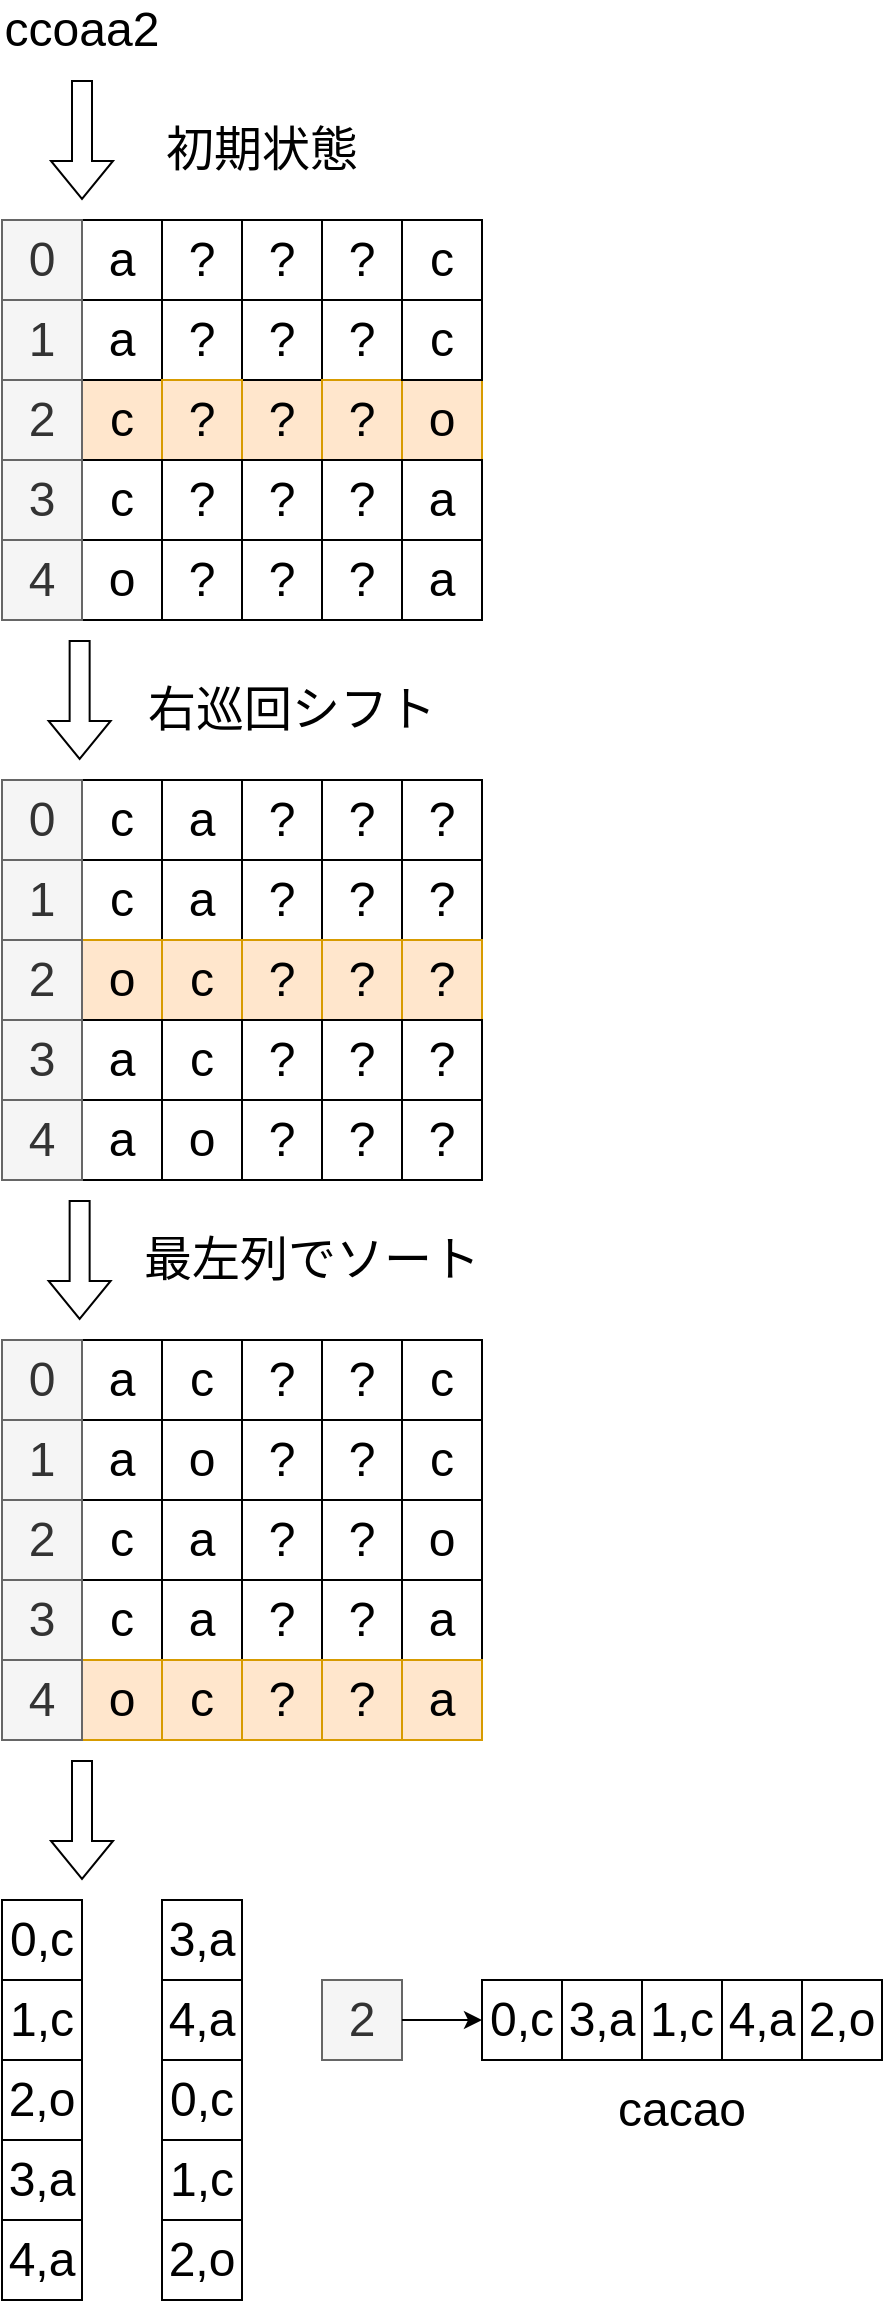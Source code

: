 <mxfile version="25.0.2">
  <diagram name="ページ1" id="dZ3fFlYgB2ZhXWRh9Qtb">
    <mxGraphModel dx="1287" dy="814" grid="1" gridSize="10" guides="1" tooltips="1" connect="1" arrows="1" fold="1" page="1" pageScale="1" pageWidth="827" pageHeight="1169" math="0" shadow="0">
      <root>
        <mxCell id="0" />
        <mxCell id="1" parent="0" />
        <mxCell id="LFzXlZUx21gIoPj43R4C-36" value="c" style="rounded=0;whiteSpace=wrap;html=1;fontSize=24;" vertex="1" parent="1">
          <mxGeometry x="160" y="400" width="40" height="40" as="geometry" />
        </mxCell>
        <mxCell id="LFzXlZUx21gIoPj43R4C-37" value="a" style="rounded=0;whiteSpace=wrap;html=1;fontSize=24;" vertex="1" parent="1">
          <mxGeometry x="200" y="400" width="40" height="40" as="geometry" />
        </mxCell>
        <mxCell id="LFzXlZUx21gIoPj43R4C-38" value="?" style="rounded=0;whiteSpace=wrap;html=1;fontSize=24;" vertex="1" parent="1">
          <mxGeometry x="280" y="400" width="40" height="40" as="geometry" />
        </mxCell>
        <mxCell id="LFzXlZUx21gIoPj43R4C-39" value="?" style="rounded=0;whiteSpace=wrap;html=1;fontSize=24;" vertex="1" parent="1">
          <mxGeometry x="240" y="400" width="40" height="40" as="geometry" />
        </mxCell>
        <mxCell id="LFzXlZUx21gIoPj43R4C-40" value="?" style="rounded=0;whiteSpace=wrap;html=1;fontSize=24;" vertex="1" parent="1">
          <mxGeometry x="320" y="400" width="40" height="40" as="geometry" />
        </mxCell>
        <mxCell id="LFzXlZUx21gIoPj43R4C-41" value="a" style="rounded=0;whiteSpace=wrap;html=1;fontSize=24;" vertex="1" parent="1">
          <mxGeometry x="200" y="440" width="40" height="40" as="geometry" />
        </mxCell>
        <mxCell id="LFzXlZUx21gIoPj43R4C-42" value="?" style="rounded=0;whiteSpace=wrap;html=1;fontSize=24;" vertex="1" parent="1">
          <mxGeometry x="240" y="440" width="40" height="40" as="geometry" />
        </mxCell>
        <mxCell id="LFzXlZUx21gIoPj43R4C-43" value="?" style="rounded=0;whiteSpace=wrap;html=1;fontSize=24;" vertex="1" parent="1">
          <mxGeometry x="320" y="440" width="40" height="40" as="geometry" />
        </mxCell>
        <mxCell id="LFzXlZUx21gIoPj43R4C-44" value="?" style="rounded=0;whiteSpace=wrap;html=1;fontSize=24;" vertex="1" parent="1">
          <mxGeometry x="280" y="440" width="40" height="40" as="geometry" />
        </mxCell>
        <mxCell id="LFzXlZUx21gIoPj43R4C-45" value="c" style="rounded=0;whiteSpace=wrap;html=1;fontSize=24;" vertex="1" parent="1">
          <mxGeometry x="160" y="440" width="40" height="40" as="geometry" />
        </mxCell>
        <mxCell id="LFzXlZUx21gIoPj43R4C-46" value="?" style="rounded=0;whiteSpace=wrap;html=1;fontSize=24;fillColor=#ffe6cc;strokeColor=#d79b00;" vertex="1" parent="1">
          <mxGeometry x="240" y="480" width="40" height="40" as="geometry" />
        </mxCell>
        <mxCell id="LFzXlZUx21gIoPj43R4C-47" value="?" style="rounded=0;whiteSpace=wrap;html=1;fontSize=24;fillColor=#ffe6cc;strokeColor=#d79b00;" vertex="1" parent="1">
          <mxGeometry x="280" y="480" width="40" height="40" as="geometry" />
        </mxCell>
        <mxCell id="LFzXlZUx21gIoPj43R4C-48" value="o" style="rounded=0;whiteSpace=wrap;html=1;fontSize=24;fillColor=#ffe6cc;strokeColor=#d79b00;" vertex="1" parent="1">
          <mxGeometry x="160" y="480" width="40" height="40" as="geometry" />
        </mxCell>
        <mxCell id="LFzXlZUx21gIoPj43R4C-49" value="?" style="rounded=0;whiteSpace=wrap;html=1;fontSize=24;fillColor=#ffe6cc;strokeColor=#d79b00;" vertex="1" parent="1">
          <mxGeometry x="320" y="480" width="40" height="40" as="geometry" />
        </mxCell>
        <mxCell id="LFzXlZUx21gIoPj43R4C-50" value="c" style="rounded=0;whiteSpace=wrap;html=1;fontSize=24;fillColor=#ffe6cc;strokeColor=#d79b00;" vertex="1" parent="1">
          <mxGeometry x="200" y="480" width="40" height="40" as="geometry" />
        </mxCell>
        <mxCell id="LFzXlZUx21gIoPj43R4C-51" value="?" style="rounded=0;whiteSpace=wrap;html=1;fontSize=24;" vertex="1" parent="1">
          <mxGeometry x="280" y="520" width="40" height="40" as="geometry" />
        </mxCell>
        <mxCell id="LFzXlZUx21gIoPj43R4C-52" value="?" style="rounded=0;whiteSpace=wrap;html=1;fontSize=24;" vertex="1" parent="1">
          <mxGeometry x="320" y="520" width="40" height="40" as="geometry" />
        </mxCell>
        <mxCell id="LFzXlZUx21gIoPj43R4C-53" value="c" style="rounded=0;whiteSpace=wrap;html=1;fontSize=24;" vertex="1" parent="1">
          <mxGeometry x="200" y="520" width="40" height="40" as="geometry" />
        </mxCell>
        <mxCell id="LFzXlZUx21gIoPj43R4C-54" value="a" style="rounded=0;whiteSpace=wrap;html=1;fontSize=24;" vertex="1" parent="1">
          <mxGeometry x="160" y="520" width="40" height="40" as="geometry" />
        </mxCell>
        <mxCell id="LFzXlZUx21gIoPj43R4C-55" value="?" style="rounded=0;whiteSpace=wrap;html=1;fontSize=24;" vertex="1" parent="1">
          <mxGeometry x="240" y="520" width="40" height="40" as="geometry" />
        </mxCell>
        <mxCell id="LFzXlZUx21gIoPj43R4C-56" value="?" style="rounded=0;whiteSpace=wrap;html=1;fontSize=24;" vertex="1" parent="1">
          <mxGeometry x="320" y="560" width="40" height="40" as="geometry" />
        </mxCell>
        <mxCell id="LFzXlZUx21gIoPj43R4C-57" value="a" style="rounded=0;whiteSpace=wrap;html=1;fontSize=24;" vertex="1" parent="1">
          <mxGeometry x="160" y="560" width="40" height="40" as="geometry" />
        </mxCell>
        <mxCell id="LFzXlZUx21gIoPj43R4C-58" value="?" style="rounded=0;whiteSpace=wrap;html=1;fontSize=24;" vertex="1" parent="1">
          <mxGeometry x="240" y="560" width="40" height="40" as="geometry" />
        </mxCell>
        <mxCell id="LFzXlZUx21gIoPj43R4C-59" value="o" style="rounded=0;whiteSpace=wrap;html=1;fontSize=24;" vertex="1" parent="1">
          <mxGeometry x="200" y="560" width="40" height="40" as="geometry" />
        </mxCell>
        <mxCell id="LFzXlZUx21gIoPj43R4C-60" value="?" style="rounded=0;whiteSpace=wrap;html=1;fontSize=24;" vertex="1" parent="1">
          <mxGeometry x="280" y="560" width="40" height="40" as="geometry" />
        </mxCell>
        <mxCell id="LFzXlZUx21gIoPj43R4C-66" value="0" style="rounded=0;whiteSpace=wrap;html=1;fontSize=24;fillColor=#f5f5f5;fontColor=#333333;strokeColor=#666666;" vertex="1" parent="1">
          <mxGeometry x="120" y="400" width="40" height="40" as="geometry" />
        </mxCell>
        <mxCell id="LFzXlZUx21gIoPj43R4C-67" value="1" style="rounded=0;whiteSpace=wrap;html=1;fontSize=24;fillColor=#f5f5f5;fontColor=#333333;strokeColor=#666666;" vertex="1" parent="1">
          <mxGeometry x="120" y="440" width="40" height="40" as="geometry" />
        </mxCell>
        <mxCell id="LFzXlZUx21gIoPj43R4C-68" value="2" style="rounded=0;whiteSpace=wrap;html=1;fontSize=24;fillColor=#f5f5f5;fontColor=#333333;strokeColor=#666666;" vertex="1" parent="1">
          <mxGeometry x="120" y="480" width="40" height="40" as="geometry" />
        </mxCell>
        <mxCell id="LFzXlZUx21gIoPj43R4C-69" value="3" style="rounded=0;whiteSpace=wrap;html=1;fontSize=24;fillColor=#f5f5f5;fontColor=#333333;strokeColor=#666666;" vertex="1" parent="1">
          <mxGeometry x="120" y="520" width="40" height="40" as="geometry" />
        </mxCell>
        <mxCell id="LFzXlZUx21gIoPj43R4C-70" value="4" style="rounded=0;whiteSpace=wrap;html=1;fontSize=24;fillColor=#f5f5f5;fontColor=#333333;strokeColor=#666666;" vertex="1" parent="1">
          <mxGeometry x="120" y="560" width="40" height="40" as="geometry" />
        </mxCell>
        <mxCell id="LFzXlZUx21gIoPj43R4C-71" value="cacao" style="text;html=1;align=center;verticalAlign=middle;whiteSpace=wrap;rounded=0;fontSize=24;" vertex="1" parent="1">
          <mxGeometry x="420" y="1050" width="80" height="30" as="geometry" />
        </mxCell>
        <mxCell id="LFzXlZUx21gIoPj43R4C-72" value="" style="shape=flexArrow;endArrow=classic;html=1;rounded=0;" edge="1" parent="1">
          <mxGeometry width="50" height="50" relative="1" as="geometry">
            <mxPoint x="160" y="50" as="sourcePoint" />
            <mxPoint x="160" y="110" as="targetPoint" />
          </mxGeometry>
        </mxCell>
        <mxCell id="LFzXlZUx21gIoPj43R4C-74" value="右巡回シフト" style="text;html=1;align=center;verticalAlign=middle;whiteSpace=wrap;rounded=0;fontSize=24;" vertex="1" parent="1">
          <mxGeometry x="190" y="350" width="150" height="30" as="geometry" />
        </mxCell>
        <mxCell id="LFzXlZUx21gIoPj43R4C-76" value="" style="shape=flexArrow;endArrow=classic;html=1;rounded=0;" edge="1" parent="1">
          <mxGeometry width="50" height="50" relative="1" as="geometry">
            <mxPoint x="158.82" y="610" as="sourcePoint" />
            <mxPoint x="158.82" y="670" as="targetPoint" />
          </mxGeometry>
        </mxCell>
        <mxCell id="LFzXlZUx21gIoPj43R4C-78" value="最左列でソート" style="text;html=1;align=center;verticalAlign=middle;whiteSpace=wrap;rounded=0;fontSize=24;" vertex="1" parent="1">
          <mxGeometry x="190" y="625" width="170" height="30" as="geometry" />
        </mxCell>
        <mxCell id="LFzXlZUx21gIoPj43R4C-79" value="c" style="rounded=0;whiteSpace=wrap;html=1;fontSize=24;fillColor=#ffe6cc;strokeColor=#d79b00;" vertex="1" parent="1">
          <mxGeometry x="160" y="200" width="40" height="40" as="geometry" />
        </mxCell>
        <mxCell id="LFzXlZUx21gIoPj43R4C-80" value="a" style="rounded=0;whiteSpace=wrap;html=1;fontSize=24;" vertex="1" parent="1">
          <mxGeometry x="160" y="120" width="40" height="40" as="geometry" />
        </mxCell>
        <mxCell id="LFzXlZUx21gIoPj43R4C-81" value="?" style="rounded=0;whiteSpace=wrap;html=1;fontSize=24;" vertex="1" parent="1">
          <mxGeometry x="280" y="160" width="40" height="40" as="geometry" />
        </mxCell>
        <mxCell id="LFzXlZUx21gIoPj43R4C-82" value="?" style="rounded=0;whiteSpace=wrap;html=1;fontSize=24;fillColor=#ffe6cc;strokeColor=#d79b00;" vertex="1" parent="1">
          <mxGeometry x="240" y="200" width="40" height="40" as="geometry" />
        </mxCell>
        <mxCell id="LFzXlZUx21gIoPj43R4C-83" value="o" style="rounded=0;whiteSpace=wrap;html=1;fontSize=24;fillColor=#ffe6cc;strokeColor=#d79b00;" vertex="1" parent="1">
          <mxGeometry x="320" y="200" width="40" height="40" as="geometry" />
        </mxCell>
        <mxCell id="LFzXlZUx21gIoPj43R4C-84" value="?" style="rounded=0;whiteSpace=wrap;html=1;fontSize=24;" vertex="1" parent="1">
          <mxGeometry x="200" y="120" width="40" height="40" as="geometry" />
        </mxCell>
        <mxCell id="LFzXlZUx21gIoPj43R4C-85" value="?" style="rounded=0;whiteSpace=wrap;html=1;fontSize=24;" vertex="1" parent="1">
          <mxGeometry x="240" y="120" width="40" height="40" as="geometry" />
        </mxCell>
        <mxCell id="LFzXlZUx21gIoPj43R4C-86" value="a" style="rounded=0;whiteSpace=wrap;html=1;fontSize=24;" vertex="1" parent="1">
          <mxGeometry x="320" y="280" width="40" height="40" as="geometry" />
        </mxCell>
        <mxCell id="LFzXlZUx21gIoPj43R4C-87" value="?" style="rounded=0;whiteSpace=wrap;html=1;fontSize=24;" vertex="1" parent="1">
          <mxGeometry x="280" y="280" width="40" height="40" as="geometry" />
        </mxCell>
        <mxCell id="LFzXlZUx21gIoPj43R4C-88" value="o" style="rounded=0;whiteSpace=wrap;html=1;fontSize=24;" vertex="1" parent="1">
          <mxGeometry x="160" y="280" width="40" height="40" as="geometry" />
        </mxCell>
        <mxCell id="LFzXlZUx21gIoPj43R4C-89" value="?" style="rounded=0;whiteSpace=wrap;html=1;fontSize=24;" vertex="1" parent="1">
          <mxGeometry x="240" y="160" width="40" height="40" as="geometry" />
        </mxCell>
        <mxCell id="LFzXlZUx21gIoPj43R4C-90" value="?" style="rounded=0;whiteSpace=wrap;html=1;fontSize=24;fillColor=#ffe6cc;strokeColor=#d79b00;" vertex="1" parent="1">
          <mxGeometry x="280" y="200" width="40" height="40" as="geometry" />
        </mxCell>
        <mxCell id="LFzXlZUx21gIoPj43R4C-91" value="a" style="rounded=0;whiteSpace=wrap;html=1;fontSize=24;" vertex="1" parent="1">
          <mxGeometry x="160" y="160" width="40" height="40" as="geometry" />
        </mxCell>
        <mxCell id="LFzXlZUx21gIoPj43R4C-92" value="c" style="rounded=0;whiteSpace=wrap;html=1;fontSize=24;" vertex="1" parent="1">
          <mxGeometry x="320" y="120" width="40" height="40" as="geometry" />
        </mxCell>
        <mxCell id="LFzXlZUx21gIoPj43R4C-93" value="?" style="rounded=0;whiteSpace=wrap;html=1;fontSize=24;" vertex="1" parent="1">
          <mxGeometry x="200" y="160" width="40" height="40" as="geometry" />
        </mxCell>
        <mxCell id="LFzXlZUx21gIoPj43R4C-94" value="?" style="rounded=0;whiteSpace=wrap;html=1;fontSize=24;" vertex="1" parent="1">
          <mxGeometry x="280" y="240" width="40" height="40" as="geometry" />
        </mxCell>
        <mxCell id="LFzXlZUx21gIoPj43R4C-95" value="a" style="rounded=0;whiteSpace=wrap;html=1;fontSize=24;" vertex="1" parent="1">
          <mxGeometry x="320" y="240" width="40" height="40" as="geometry" />
        </mxCell>
        <mxCell id="LFzXlZUx21gIoPj43R4C-96" value="?" style="rounded=0;whiteSpace=wrap;html=1;fontSize=24;fillColor=#ffe6cc;strokeColor=#d79b00;" vertex="1" parent="1">
          <mxGeometry x="200" y="200" width="40" height="40" as="geometry" />
        </mxCell>
        <mxCell id="LFzXlZUx21gIoPj43R4C-97" value="c" style="rounded=0;whiteSpace=wrap;html=1;fontSize=24;" vertex="1" parent="1">
          <mxGeometry x="160" y="240" width="40" height="40" as="geometry" />
        </mxCell>
        <mxCell id="LFzXlZUx21gIoPj43R4C-98" value="?" style="rounded=0;whiteSpace=wrap;html=1;fontSize=24;" vertex="1" parent="1">
          <mxGeometry x="240" y="240" width="40" height="40" as="geometry" />
        </mxCell>
        <mxCell id="LFzXlZUx21gIoPj43R4C-99" value="c" style="rounded=0;whiteSpace=wrap;html=1;fontSize=24;" vertex="1" parent="1">
          <mxGeometry x="320" y="160" width="40" height="40" as="geometry" />
        </mxCell>
        <mxCell id="LFzXlZUx21gIoPj43R4C-100" value="?" style="rounded=0;whiteSpace=wrap;html=1;fontSize=24;" vertex="1" parent="1">
          <mxGeometry x="200" y="240" width="40" height="40" as="geometry" />
        </mxCell>
        <mxCell id="LFzXlZUx21gIoPj43R4C-101" value="?" style="rounded=0;whiteSpace=wrap;html=1;fontSize=24;" vertex="1" parent="1">
          <mxGeometry x="240" y="280" width="40" height="40" as="geometry" />
        </mxCell>
        <mxCell id="LFzXlZUx21gIoPj43R4C-102" value="?" style="rounded=0;whiteSpace=wrap;html=1;fontSize=24;" vertex="1" parent="1">
          <mxGeometry x="200" y="280" width="40" height="40" as="geometry" />
        </mxCell>
        <mxCell id="LFzXlZUx21gIoPj43R4C-103" value="?" style="rounded=0;whiteSpace=wrap;html=1;fontSize=24;" vertex="1" parent="1">
          <mxGeometry x="280" y="120" width="40" height="40" as="geometry" />
        </mxCell>
        <mxCell id="LFzXlZUx21gIoPj43R4C-104" value="0" style="rounded=0;whiteSpace=wrap;html=1;fontSize=24;fillColor=#f5f5f5;fontColor=#333333;strokeColor=#666666;" vertex="1" parent="1">
          <mxGeometry x="120" y="120" width="40" height="40" as="geometry" />
        </mxCell>
        <mxCell id="LFzXlZUx21gIoPj43R4C-105" value="1" style="rounded=0;whiteSpace=wrap;html=1;fontSize=24;fillColor=#f5f5f5;fontColor=#333333;strokeColor=#666666;" vertex="1" parent="1">
          <mxGeometry x="120" y="160" width="40" height="40" as="geometry" />
        </mxCell>
        <mxCell id="LFzXlZUx21gIoPj43R4C-106" value="2" style="rounded=0;whiteSpace=wrap;html=1;fontSize=24;fillColor=#f5f5f5;strokeColor=#666666;fontColor=#333333;" vertex="1" parent="1">
          <mxGeometry x="120" y="200" width="40" height="40" as="geometry" />
        </mxCell>
        <mxCell id="LFzXlZUx21gIoPj43R4C-107" value="3" style="rounded=0;whiteSpace=wrap;html=1;fontSize=24;fillColor=#f5f5f5;fontColor=#333333;strokeColor=#666666;" vertex="1" parent="1">
          <mxGeometry x="120" y="240" width="40" height="40" as="geometry" />
        </mxCell>
        <mxCell id="LFzXlZUx21gIoPj43R4C-108" value="4" style="rounded=0;whiteSpace=wrap;html=1;fontSize=24;fillColor=#f5f5f5;fontColor=#333333;strokeColor=#666666;" vertex="1" parent="1">
          <mxGeometry x="120" y="280" width="40" height="40" as="geometry" />
        </mxCell>
        <mxCell id="LFzXlZUx21gIoPj43R4C-109" value="" style="shape=flexArrow;endArrow=classic;html=1;rounded=0;" edge="1" parent="1">
          <mxGeometry width="50" height="50" relative="1" as="geometry">
            <mxPoint x="160" y="890" as="sourcePoint" />
            <mxPoint x="160" y="950" as="targetPoint" />
          </mxGeometry>
        </mxCell>
        <mxCell id="LFzXlZUx21gIoPj43R4C-112" value="ccoaa2" style="text;html=1;align=center;verticalAlign=middle;whiteSpace=wrap;rounded=0;fontSize=24;" vertex="1" parent="1">
          <mxGeometry x="120" y="10" width="80" height="30" as="geometry" />
        </mxCell>
        <mxCell id="LFzXlZUx21gIoPj43R4C-113" value="初期状態" style="text;html=1;align=center;verticalAlign=middle;whiteSpace=wrap;rounded=0;fontSize=24;" vertex="1" parent="1">
          <mxGeometry x="200" y="70" width="100" height="30" as="geometry" />
        </mxCell>
        <mxCell id="LFzXlZUx21gIoPj43R4C-115" value="" style="shape=flexArrow;endArrow=classic;html=1;rounded=0;" edge="1" parent="1">
          <mxGeometry width="50" height="50" relative="1" as="geometry">
            <mxPoint x="158.82" y="330" as="sourcePoint" />
            <mxPoint x="158.82" y="390" as="targetPoint" />
          </mxGeometry>
        </mxCell>
        <mxCell id="LFzXlZUx21gIoPj43R4C-116" value="a" style="rounded=0;whiteSpace=wrap;html=1;fontSize=24;" vertex="1" parent="1">
          <mxGeometry x="160" y="680" width="40" height="40" as="geometry" />
        </mxCell>
        <mxCell id="LFzXlZUx21gIoPj43R4C-117" value="c" style="rounded=0;whiteSpace=wrap;html=1;fontSize=24;" vertex="1" parent="1">
          <mxGeometry x="200" y="680" width="40" height="40" as="geometry" />
        </mxCell>
        <mxCell id="LFzXlZUx21gIoPj43R4C-118" value="?" style="rounded=0;whiteSpace=wrap;html=1;fontSize=24;" vertex="1" parent="1">
          <mxGeometry x="280" y="680" width="40" height="40" as="geometry" />
        </mxCell>
        <mxCell id="LFzXlZUx21gIoPj43R4C-119" value="?" style="rounded=0;whiteSpace=wrap;html=1;fontSize=24;" vertex="1" parent="1">
          <mxGeometry x="240" y="680" width="40" height="40" as="geometry" />
        </mxCell>
        <mxCell id="LFzXlZUx21gIoPj43R4C-120" value="c" style="rounded=0;whiteSpace=wrap;html=1;fontSize=24;" vertex="1" parent="1">
          <mxGeometry x="320" y="680" width="40" height="40" as="geometry" />
        </mxCell>
        <mxCell id="LFzXlZUx21gIoPj43R4C-121" value="o" style="rounded=0;whiteSpace=wrap;html=1;fontSize=24;" vertex="1" parent="1">
          <mxGeometry x="200" y="720" width="40" height="40" as="geometry" />
        </mxCell>
        <mxCell id="LFzXlZUx21gIoPj43R4C-122" value="?" style="rounded=0;whiteSpace=wrap;html=1;fontSize=24;" vertex="1" parent="1">
          <mxGeometry x="240" y="720" width="40" height="40" as="geometry" />
        </mxCell>
        <mxCell id="LFzXlZUx21gIoPj43R4C-123" value="c" style="rounded=0;whiteSpace=wrap;html=1;fontSize=24;" vertex="1" parent="1">
          <mxGeometry x="320" y="720" width="40" height="40" as="geometry" />
        </mxCell>
        <mxCell id="LFzXlZUx21gIoPj43R4C-124" value="?" style="rounded=0;whiteSpace=wrap;html=1;fontSize=24;" vertex="1" parent="1">
          <mxGeometry x="280" y="720" width="40" height="40" as="geometry" />
        </mxCell>
        <mxCell id="LFzXlZUx21gIoPj43R4C-125" value="a" style="rounded=0;whiteSpace=wrap;html=1;fontSize=24;" vertex="1" parent="1">
          <mxGeometry x="160" y="720" width="40" height="40" as="geometry" />
        </mxCell>
        <mxCell id="LFzXlZUx21gIoPj43R4C-126" value="?" style="rounded=0;whiteSpace=wrap;html=1;fontSize=24;" vertex="1" parent="1">
          <mxGeometry x="240" y="760" width="40" height="40" as="geometry" />
        </mxCell>
        <mxCell id="LFzXlZUx21gIoPj43R4C-127" value="?" style="rounded=0;whiteSpace=wrap;html=1;fontSize=24;" vertex="1" parent="1">
          <mxGeometry x="280" y="760" width="40" height="40" as="geometry" />
        </mxCell>
        <mxCell id="LFzXlZUx21gIoPj43R4C-128" value="c" style="rounded=0;whiteSpace=wrap;html=1;fontSize=24;" vertex="1" parent="1">
          <mxGeometry x="160" y="760" width="40" height="40" as="geometry" />
        </mxCell>
        <mxCell id="LFzXlZUx21gIoPj43R4C-129" value="o" style="rounded=0;whiteSpace=wrap;html=1;fontSize=24;" vertex="1" parent="1">
          <mxGeometry x="320" y="760" width="40" height="40" as="geometry" />
        </mxCell>
        <mxCell id="LFzXlZUx21gIoPj43R4C-130" value="a" style="rounded=0;whiteSpace=wrap;html=1;fontSize=24;" vertex="1" parent="1">
          <mxGeometry x="200" y="760" width="40" height="40" as="geometry" />
        </mxCell>
        <mxCell id="LFzXlZUx21gIoPj43R4C-131" value="?" style="rounded=0;whiteSpace=wrap;html=1;fontSize=24;" vertex="1" parent="1">
          <mxGeometry x="280" y="800" width="40" height="40" as="geometry" />
        </mxCell>
        <mxCell id="LFzXlZUx21gIoPj43R4C-132" value="a" style="rounded=0;whiteSpace=wrap;html=1;fontSize=24;" vertex="1" parent="1">
          <mxGeometry x="320" y="800" width="40" height="40" as="geometry" />
        </mxCell>
        <mxCell id="LFzXlZUx21gIoPj43R4C-133" value="a" style="rounded=0;whiteSpace=wrap;html=1;fontSize=24;" vertex="1" parent="1">
          <mxGeometry x="200" y="800" width="40" height="40" as="geometry" />
        </mxCell>
        <mxCell id="LFzXlZUx21gIoPj43R4C-134" value="c" style="rounded=0;whiteSpace=wrap;html=1;fontSize=24;" vertex="1" parent="1">
          <mxGeometry x="160" y="800" width="40" height="40" as="geometry" />
        </mxCell>
        <mxCell id="LFzXlZUx21gIoPj43R4C-135" value="?" style="rounded=0;whiteSpace=wrap;html=1;fontSize=24;" vertex="1" parent="1">
          <mxGeometry x="240" y="800" width="40" height="40" as="geometry" />
        </mxCell>
        <mxCell id="LFzXlZUx21gIoPj43R4C-136" value="a" style="rounded=0;whiteSpace=wrap;html=1;fontSize=24;fillColor=#ffe6cc;strokeColor=#d79b00;" vertex="1" parent="1">
          <mxGeometry x="320" y="840" width="40" height="40" as="geometry" />
        </mxCell>
        <mxCell id="LFzXlZUx21gIoPj43R4C-137" value="o" style="rounded=0;whiteSpace=wrap;html=1;fontSize=24;fillColor=#ffe6cc;strokeColor=#d79b00;" vertex="1" parent="1">
          <mxGeometry x="160" y="840" width="40" height="40" as="geometry" />
        </mxCell>
        <mxCell id="LFzXlZUx21gIoPj43R4C-138" value="?" style="rounded=0;whiteSpace=wrap;html=1;fontSize=24;fillColor=#ffe6cc;strokeColor=#d79b00;" vertex="1" parent="1">
          <mxGeometry x="240" y="840" width="40" height="40" as="geometry" />
        </mxCell>
        <mxCell id="LFzXlZUx21gIoPj43R4C-139" value="c" style="rounded=0;whiteSpace=wrap;html=1;fontSize=24;fillColor=#ffe6cc;strokeColor=#d79b00;" vertex="1" parent="1">
          <mxGeometry x="200" y="840" width="40" height="40" as="geometry" />
        </mxCell>
        <mxCell id="LFzXlZUx21gIoPj43R4C-140" value="?" style="rounded=0;whiteSpace=wrap;html=1;fontSize=24;fillColor=#ffe6cc;strokeColor=#d79b00;" vertex="1" parent="1">
          <mxGeometry x="280" y="840" width="40" height="40" as="geometry" />
        </mxCell>
        <mxCell id="LFzXlZUx21gIoPj43R4C-141" value="0" style="rounded=0;whiteSpace=wrap;html=1;fontSize=24;fillColor=#f5f5f5;fontColor=#333333;strokeColor=#666666;" vertex="1" parent="1">
          <mxGeometry x="120" y="680" width="40" height="40" as="geometry" />
        </mxCell>
        <mxCell id="LFzXlZUx21gIoPj43R4C-142" value="1" style="rounded=0;whiteSpace=wrap;html=1;fontSize=24;fillColor=#f5f5f5;fontColor=#333333;strokeColor=#666666;" vertex="1" parent="1">
          <mxGeometry x="120" y="720" width="40" height="40" as="geometry" />
        </mxCell>
        <mxCell id="LFzXlZUx21gIoPj43R4C-143" value="2" style="rounded=0;whiteSpace=wrap;html=1;fontSize=24;fillColor=#f5f5f5;fontColor=#333333;strokeColor=#666666;" vertex="1" parent="1">
          <mxGeometry x="120" y="760" width="40" height="40" as="geometry" />
        </mxCell>
        <mxCell id="LFzXlZUx21gIoPj43R4C-144" value="3" style="rounded=0;whiteSpace=wrap;html=1;fontSize=24;fillColor=#f5f5f5;fontColor=#333333;strokeColor=#666666;" vertex="1" parent="1">
          <mxGeometry x="120" y="800" width="40" height="40" as="geometry" />
        </mxCell>
        <mxCell id="LFzXlZUx21gIoPj43R4C-145" value="4" style="rounded=0;whiteSpace=wrap;html=1;fontSize=24;fillColor=#f5f5f5;fontColor=#333333;strokeColor=#666666;" vertex="1" parent="1">
          <mxGeometry x="120" y="840" width="40" height="40" as="geometry" />
        </mxCell>
        <mxCell id="LFzXlZUx21gIoPj43R4C-147" value="0,c" style="rounded=0;whiteSpace=wrap;html=1;fontSize=24;" vertex="1" parent="1">
          <mxGeometry x="120" y="960" width="40" height="40" as="geometry" />
        </mxCell>
        <mxCell id="LFzXlZUx21gIoPj43R4C-148" value="1,c" style="rounded=0;whiteSpace=wrap;html=1;fontSize=24;" vertex="1" parent="1">
          <mxGeometry x="120" y="1000" width="40" height="40" as="geometry" />
        </mxCell>
        <mxCell id="LFzXlZUx21gIoPj43R4C-149" value="2,o" style="rounded=0;whiteSpace=wrap;html=1;fontSize=24;" vertex="1" parent="1">
          <mxGeometry x="120" y="1040" width="40" height="40" as="geometry" />
        </mxCell>
        <mxCell id="LFzXlZUx21gIoPj43R4C-150" value="3,a" style="rounded=0;whiteSpace=wrap;html=1;fontSize=24;" vertex="1" parent="1">
          <mxGeometry x="120" y="1080" width="40" height="40" as="geometry" />
        </mxCell>
        <mxCell id="LFzXlZUx21gIoPj43R4C-151" value="4,a" style="rounded=0;whiteSpace=wrap;html=1;fontSize=24;" vertex="1" parent="1">
          <mxGeometry x="120" y="1120" width="40" height="40" as="geometry" />
        </mxCell>
        <mxCell id="LFzXlZUx21gIoPj43R4C-152" value="1,c" style="rounded=0;whiteSpace=wrap;html=1;fontSize=24;" vertex="1" parent="1">
          <mxGeometry x="200" y="1080" width="40" height="40" as="geometry" />
        </mxCell>
        <mxCell id="LFzXlZUx21gIoPj43R4C-153" value="2,o" style="rounded=0;whiteSpace=wrap;html=1;fontSize=24;" vertex="1" parent="1">
          <mxGeometry x="200" y="1120" width="40" height="40" as="geometry" />
        </mxCell>
        <mxCell id="LFzXlZUx21gIoPj43R4C-154" value="3,a" style="rounded=0;whiteSpace=wrap;html=1;fontSize=24;" vertex="1" parent="1">
          <mxGeometry x="200" y="960" width="40" height="40" as="geometry" />
        </mxCell>
        <mxCell id="LFzXlZUx21gIoPj43R4C-155" value="4,a" style="rounded=0;whiteSpace=wrap;html=1;fontSize=24;" vertex="1" parent="1">
          <mxGeometry x="200" y="1000" width="40" height="40" as="geometry" />
        </mxCell>
        <mxCell id="LFzXlZUx21gIoPj43R4C-156" value="0,c" style="rounded=0;whiteSpace=wrap;html=1;fontSize=24;" vertex="1" parent="1">
          <mxGeometry x="200" y="1040" width="40" height="40" as="geometry" />
        </mxCell>
        <mxCell id="LFzXlZUx21gIoPj43R4C-157" value="2" style="rounded=0;whiteSpace=wrap;html=1;fontSize=24;fillColor=#f5f5f5;fontColor=#333333;strokeColor=#666666;" vertex="1" parent="1">
          <mxGeometry x="280" y="1000" width="40" height="40" as="geometry" />
        </mxCell>
        <mxCell id="LFzXlZUx21gIoPj43R4C-158" value="0,c" style="rounded=0;whiteSpace=wrap;html=1;fontSize=24;" vertex="1" parent="1">
          <mxGeometry x="360" y="1000" width="40" height="40" as="geometry" />
        </mxCell>
        <mxCell id="LFzXlZUx21gIoPj43R4C-159" value="3,a" style="rounded=0;whiteSpace=wrap;html=1;fontSize=24;" vertex="1" parent="1">
          <mxGeometry x="400" y="1000" width="40" height="40" as="geometry" />
        </mxCell>
        <mxCell id="LFzXlZUx21gIoPj43R4C-160" value="1,c" style="rounded=0;whiteSpace=wrap;html=1;fontSize=24;" vertex="1" parent="1">
          <mxGeometry x="440" y="1000" width="40" height="40" as="geometry" />
        </mxCell>
        <mxCell id="LFzXlZUx21gIoPj43R4C-161" value="4,a" style="rounded=0;whiteSpace=wrap;html=1;fontSize=24;" vertex="1" parent="1">
          <mxGeometry x="480" y="1000" width="40" height="40" as="geometry" />
        </mxCell>
        <mxCell id="LFzXlZUx21gIoPj43R4C-162" value="2,o" style="rounded=0;whiteSpace=wrap;html=1;fontSize=24;" vertex="1" parent="1">
          <mxGeometry x="520" y="1000" width="40" height="40" as="geometry" />
        </mxCell>
        <mxCell id="LFzXlZUx21gIoPj43R4C-163" value="" style="endArrow=classic;html=1;rounded=0;exitX=1;exitY=0.5;exitDx=0;exitDy=0;entryX=0;entryY=0.5;entryDx=0;entryDy=0;" edge="1" parent="1" source="LFzXlZUx21gIoPj43R4C-157" target="LFzXlZUx21gIoPj43R4C-158">
          <mxGeometry width="50" height="50" relative="1" as="geometry">
            <mxPoint x="380" y="930" as="sourcePoint" />
            <mxPoint x="430" y="880" as="targetPoint" />
          </mxGeometry>
        </mxCell>
      </root>
    </mxGraphModel>
  </diagram>
</mxfile>

